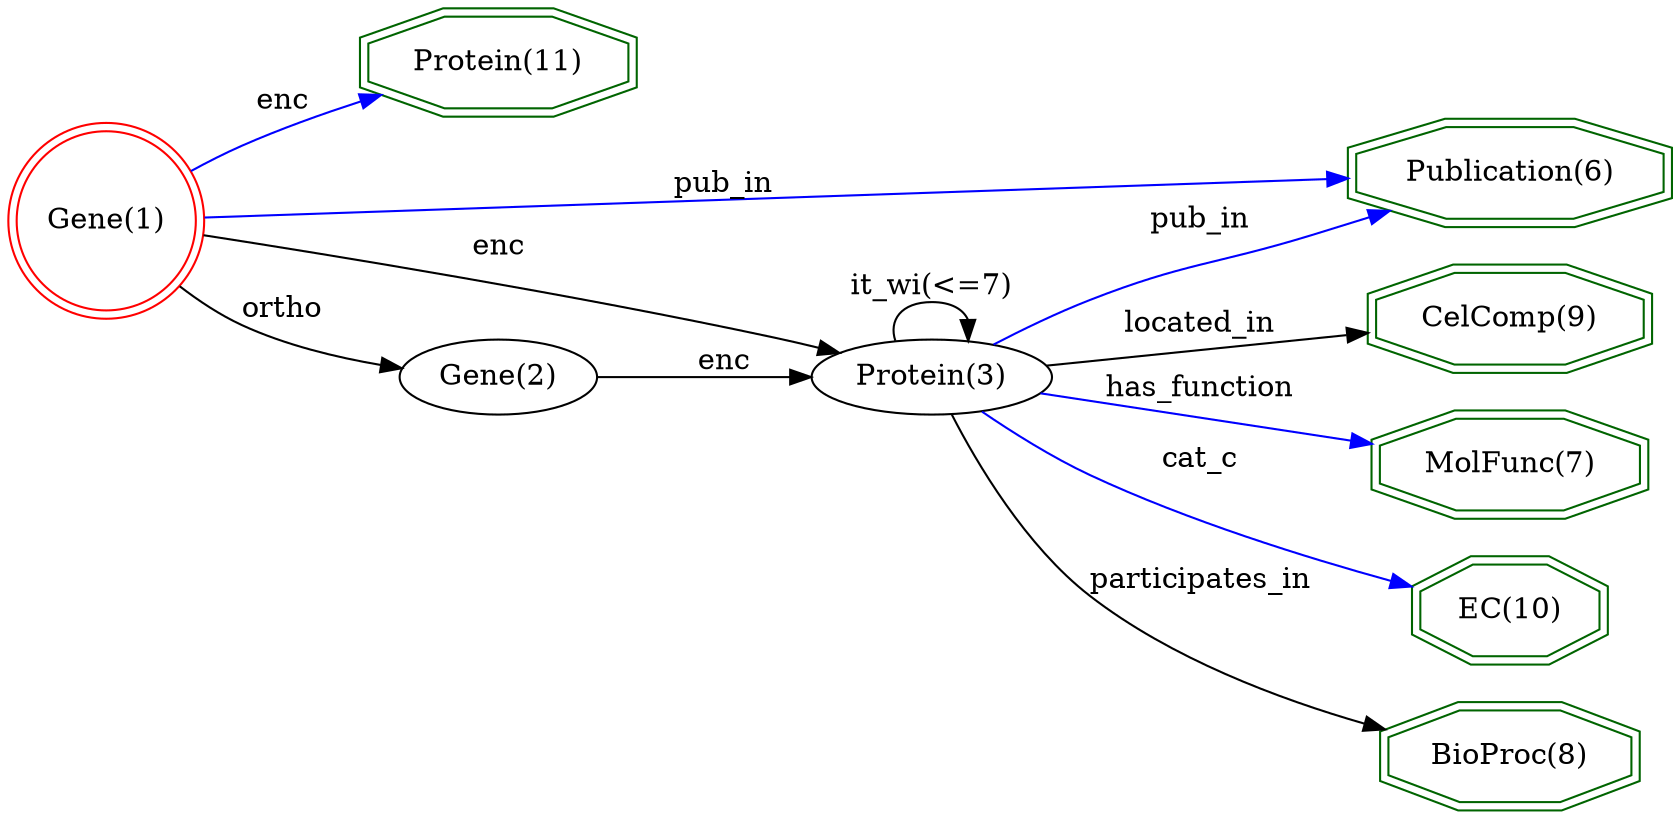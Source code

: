 digraph {
	graph [_draw_="c 9 -#fffffe00 C 7 -#ffffff P 4 0 0 0 342 692.72 342 692.72 0 ",
		bb="0,0,692.72,342",
		rankdir=LR,
		xdotversion=1.7
	];
	node [label="\N"];
	"CelComp(9)"	[_draw_="c 7 -#006400 p 8 681.62 200.54 681.62 215.46 647.29 226 598.74 226 564.41 215.46 564.41 200.54 598.74 190 647.29 190 c 7 -#006400 \
p 8 685.61 197.59 685.61 218.41 647.89 230 598.14 230 560.42 218.41 560.42 197.59 598.14 186 647.89 186 ",
		_ldraw_="F 14 11 -Times-Roman c 7 -#000000 T 623.02 203.8 0 69.99 10 -CelComp(9) ",
		color=darkgreen,
		height=0.61111,
		pos="623.02,208",
		shape=doubleoctagon,
		width=1.7443];
	"Protein(11)"	[_draw_="c 7 -#006400 p 8 264.25 312.54 264.25 327.46 232.41 338 187.38 338 155.53 327.46 155.53 312.54 187.38 302 232.41 302 c 7 -#006400 \
p 8 268.27 309.66 268.27 330.34 233.06 342 186.73 342 151.52 330.34 151.52 309.66 186.73 298 233.06 298 ",
		_ldraw_="F 14 11 -Times-Roman c 7 -#000000 T 209.89 315.8 0 63.25 11 -Protein(11) ",
		color=darkgreen,
		height=0.61111,
		pos="209.89,320",
		shape=doubleoctagon,
		width=1.6163];
	"MolFunc(7)"	[_draw_="c 7 -#006400 p 8 680.41 138.54 680.41 153.46 646.79 164 599.24 164 565.62 153.46 565.62 138.54 599.24 128 646.79 128 c 7 -#006400 \
p 8 684.42 135.61 684.42 156.39 647.4 168 598.63 168 561.61 156.39 561.61 135.61 598.63 124 647.4 124 ",
		_ldraw_="F 14 11 -Times-Roman c 7 -#000000 T 623.02 141.8 0 67.66 10 -MolFunc(7) ",
		color=darkgreen,
		height=0.61111,
		pos="623.02,146",
		shape=doubleoctagon,
		width=1.7];
	"EC(10)"	[_draw_="c 7 -#006400 p 8 662.24 76.54 662.24 91.46 639.26 102 606.77 102 583.79 91.46 583.79 76.54 606.77 66 639.26 66 c 7 -#006400 p 8 \
666.25 73.98 666.25 94.02 640.14 106 605.89 106 579.78 94.02 579.78 73.98 605.89 62 640.14 62 ",
		_ldraw_="F 14 11 -Times-Roman c 7 -#000000 T 623.02 79.8 0 41.21 6 -EC(10) ",
		color=darkgreen,
		height=0.61111,
		pos="623.02,84",
		shape=doubleoctagon,
		width=1.1977];
	"Publication(6)"	[_draw_="c 7 -#006400 p 8 688.91 262.54 688.91 277.46 650.31 288 595.72 288 557.12 277.46 557.12 262.54 595.72 252 650.31 252 c 7 -#006400 \
p 8 692.92 259.49 692.92 280.51 650.85 292 595.18 292 553.11 280.51 553.11 259.49 595.18 248 650.85 248 ",
		_ldraw_="F 14 11 -Times-Roman c 7 -#000000 T 623.02 265.8 0 80.1 14 -Publication(6) ",
		color=darkgreen,
		height=0.61111,
		pos="623.02,270",
		shape=doubleoctagon,
		width=1.9362];
	"BioProc(8)"	[_draw_="c 7 -#006400 p 8 676.47 14.54 676.47 29.46 645.16 40 600.87 40 569.56 29.46 569.56 14.54 600.87 4 645.16 4 c 7 -#006400 p 8 680.47 \
11.67 680.47 32.33 645.81 44 600.22 44 565.56 32.33 565.56 11.67 600.22 0 645.81 0 ",
		_ldraw_="F 14 11 -Times-Roman c 7 -#000000 T 623.02 17.8 0 62.21 10 -BioProc(8) ",
		color=darkgreen,
		height=0.61111,
		pos="623.02,22",
		shape=doubleoctagon,
		width=1.5966];
	"Gene(1)"	[_draw_="c 7 -#ff0000 e 43.08 249 39.15 39.15 c 7 -#ff0000 e 43.08 249 43.15 43.15 ",
		_ldraw_="F 14 11 -Times-Roman c 7 -#000000 T 43.08 244.8 0 45.86 7 -Gene(1) ",
		color=red,
		height=1.1966,
		pos="43.077,249",
		shape=doublecircle,
		width=1.1966];
	"Gene(1)" -> "Protein(11)"	[_draw_="c 7 -#0000ff B 7 80 271.46 87.81 275.91 96.14 280.33 104.15 284 119.43 290.99 136.48 297.4 152.31 302.82 ",
		_hdraw_="S 5 -solid c 7 -#0000ff C 7 -#0000ff P 3 151.39 306.2 161.98 306.06 153.61 299.56 ",
		_ldraw_="F 14 11 -Times-Roman c 7 -#000000 T 118.93 297.8 0 19.43 3 -enc ",
		color=blue,
		label=enc,
		lp="118.93,302",
		pos="e,161.98,306.06 80.002,271.46 87.814,275.91 96.142,280.33 104.15,284 119.43,290.99 136.48,297.4 152.31,302.82"];
	"Gene(1)" -> "Publication(6)"	[_draw_="c 7 -#0000ff B 4 86.57 250.54 182.8 254.04 418.58 262.61 542.68 267.12 ",
		_hdraw_="S 5 -solid c 7 -#0000ff C 7 -#0000ff P 3 542.75 270.62 552.87 267.49 543.01 263.63 ",
		_ldraw_="F 14 11 -Times-Roman c 7 -#000000 T 305.52 261.8 0 38.89 6 -pub_in ",
		color=blue,
		label=pub_in,
		lp="305.52,266",
		pos="e,552.87,267.49 86.574,250.54 182.8,254.04 418.58,262.61 542.68,267.12"];
	"Protein(3)"	[_draw_="c 7 -#000000 e 388.93 174 45.93 18 ",
		_ldraw_="F 14 11 -Times-Roman c 7 -#000000 T 388.93 169.8 0 56.77 10 -Protein(3) ",
		height=0.5,
		pos="388.93,174",
		width=1.2768];
	"Gene(1)" -> "Protein(3)"	[_draw_="c 7 -#000000 B 7 85.71 241.61 140.75 231.59 240.61 212.58 324.97 192 330.42 190.67 336.11 189.18 341.75 187.65 ",
		_hdraw_="S 5 -solid c 7 -#000000 C 7 -#000000 P 3 343.07 190.91 351.77 184.86 341.2 184.17 ",
		_ldraw_="F 14 11 -Times-Roman c 7 -#000000 T 209.89 230.8 0 19.43 3 -enc ",
		color=black,
		label=enc,
		lp="209.89,235",
		pos="e,351.77,184.86 85.708,241.61 140.75,231.59 240.61,212.58 324.97,192 330.42,190.67 336.11,189.18 341.75,187.65"];
	"Gene(2)"	[_draw_="c 7 -#000000 e 209.89 174 39.15 18 ",
		_ldraw_="F 14 11 -Times-Roman c 7 -#000000 T 209.89 169.8 0 45.86 7 -Gene(2) ",
		height=0.5,
		pos="209.89,174",
		width=1.0855];
	"Gene(1)" -> "Gene(2)"	[_draw_="c 7 -#000000 B 7 74.99 219.47 83.86 212.24 93.92 205.12 104.15 200 122.11 191.02 143.38 185 162.05 181.04 ",
		_hdraw_="S 5 -solid c 7 -#000000 C 7 -#000000 P 3 162.99 184.42 172.12 179.04 161.63 177.56 ",
		_ldraw_="F 14 11 -Times-Roman c 7 -#000000 T 118.93 202.8 0 29.55 5 -ortho ",
		color=black,
		label=ortho,
		lp="118.93,207",
		pos="e,172.12,179.04 74.986,219.47 83.861,212.24 93.922,205.12 104.15,200 122.11,191.02 143.38,185 162.05,181.04"];
	"Protein(3)" -> "CelComp(9)"	[_draw_="c 7 -#000000 B 4 432.23 180.2 465.12 185.01 511.49 191.81 550.17 197.47 ",
		_hdraw_="S 5 -solid c 7 -#000000 C 7 -#000000 P 3 549.94 200.98 560.34 198.96 550.95 194.05 ",
		_ldraw_="F 14 11 -Times-Roman c 7 -#000000 T 494.1 197.8 0 58.31 10 -located_in ",
		color=black,
		label=located_in,
		lp="494.1,202",
		pos="e,560.34,198.96 432.23,180.2 465.12,185.01 511.49,191.81 550.17,197.47"];
	"Protein(3)" -> "MolFunc(7)"	[_draw_="c 7 -#0000ff B 4 433.04 168.8 466.25 164.79 512.87 159.17 551.49 154.51 ",
		_hdraw_="S 5 -solid c 7 -#0000ff C 7 -#0000ff P 3 552.13 157.96 561.64 153.28 551.29 151.01 ",
		_ldraw_="F 14 11 -Times-Roman c 7 -#000000 T 494.1 167.8 0 72.32 12 -has_function ",
		color=blue,
		label=has_function,
		lp="494.1,172",
		pos="e,561.64,153.28 433.04,168.8 466.25,164.79 512.87,159.17 551.49,154.51"];
	"Protein(3)" -> "EC(10)"	[_draw_="c 7 -#0000ff B 7 413.83 158.75 425.34 151.82 439.53 143.88 452.9 138 491.42 121.06 536.95 106.83 571.06 97.24 ",
		_hdraw_="S 5 -solid c 7 -#0000ff C 7 -#0000ff P 3 572.11 100.58 580.81 94.54 570.24 93.84 ",
		_ldraw_="F 14 11 -Times-Roman c 7 -#000000 T 494.1 140.8 0 29.53 5 -cat_c ",
		color=blue,
		label=cat_c,
		lp="494.1,145",
		pos="e,580.81,94.537 413.83,158.75 425.34,151.82 439.53,143.88 452.9,138 491.42,121.06 536.95,106.83 571.06,97.241"];
	"Protein(3)" -> "Publication(6)"	[_draw_="c 7 -#0000ff B 7 412.25 189.57 423.98 197.3 438.82 206.38 452.9 213 463.31 217.9 518.62 236.32 563.19 250.91 ",
		_hdraw_="S 5 -solid c 7 -#0000ff C 7 -#0000ff P 3 562.21 254.27 572.81 254.05 564.39 247.62 ",
		_ldraw_="F 14 11 -Times-Roman c 7 -#000000 T 494.1 243.8 0 38.89 6 -pub_in ",
		color=blue,
		label=pub_in,
		lp="494.1,248",
		pos="e,572.81,254.05 412.25,189.57 423.98,197.3 438.82,206.38 452.9,213 463.31,217.9 518.62,236.32 563.19,250.91"];
	"Protein(3)" -> "BioProc(8)"	[_draw_="c 7 -#000000 B 7 399.04 156.41 409.66 137.44 428.87 107.46 452.9 89 484.81 64.48 526.85 47.77 561.03 37.17 ",
		_hdraw_="S 5 -solid c 7 -#000000 C 7 -#000000 P 3 562.33 40.43 570.91 34.21 560.32 33.73 ",
		_ldraw_="F 14 11 -Times-Roman c 7 -#000000 T 494.1 91.8 0 82.41 15 -participates_in ",
		color=black,
		label=participates_in,
		lp="494.1,96",
		pos="e,570.91,34.208 399.04,156.41 409.66,137.44 428.87,107.46 452.9,89 484.81,64.48 526.85,47.77 561.03,37.17"];
	"Protein(3)" -> "Protein(3)"	[_draw_="c 7 -#000000 B 7 374.29 191.41 371.56 201.09 376.44 210 388.93 210 396.74 210 401.58 206.52 403.44 201.54 ",
		_hdraw_="S 5 -solid c 7 -#000000 C 7 -#000000 P 3 406.94 201.46 403.57 191.41 399.94 201.36 ",
		_ldraw_="F 14 11 -Times-Roman c 7 -#000000 T 388.93 212.8 0 60.89 10 -it_wi(<=7) ",
		color=black,
		label="it_wi(<=7)",
		lp="388.93,217",
		pos="e,403.57,191.41 374.29,191.41 371.56,201.09 376.44,210 388.93,210 396.74,210 401.58,206.52 403.44,201.54"];
	"Gene(2)" -> "Protein(3)"	[_draw_="c 7 -#000000 B 4 249.31 174 273.66 174 305.54 174 332.6 174 ",
		_hdraw_="S 5 -solid c 7 -#000000 C 7 -#000000 P 3 332.7 177.5 342.7 174 332.7 170.5 ",
		_ldraw_="F 14 11 -Times-Roman c 7 -#000000 T 305.52 176.8 0 19.43 3 -enc ",
		color=black,
		label=enc,
		lp="305.52,181",
		pos="e,342.7,174 249.31,174 273.66,174 305.54,174 332.6,174"];
}

